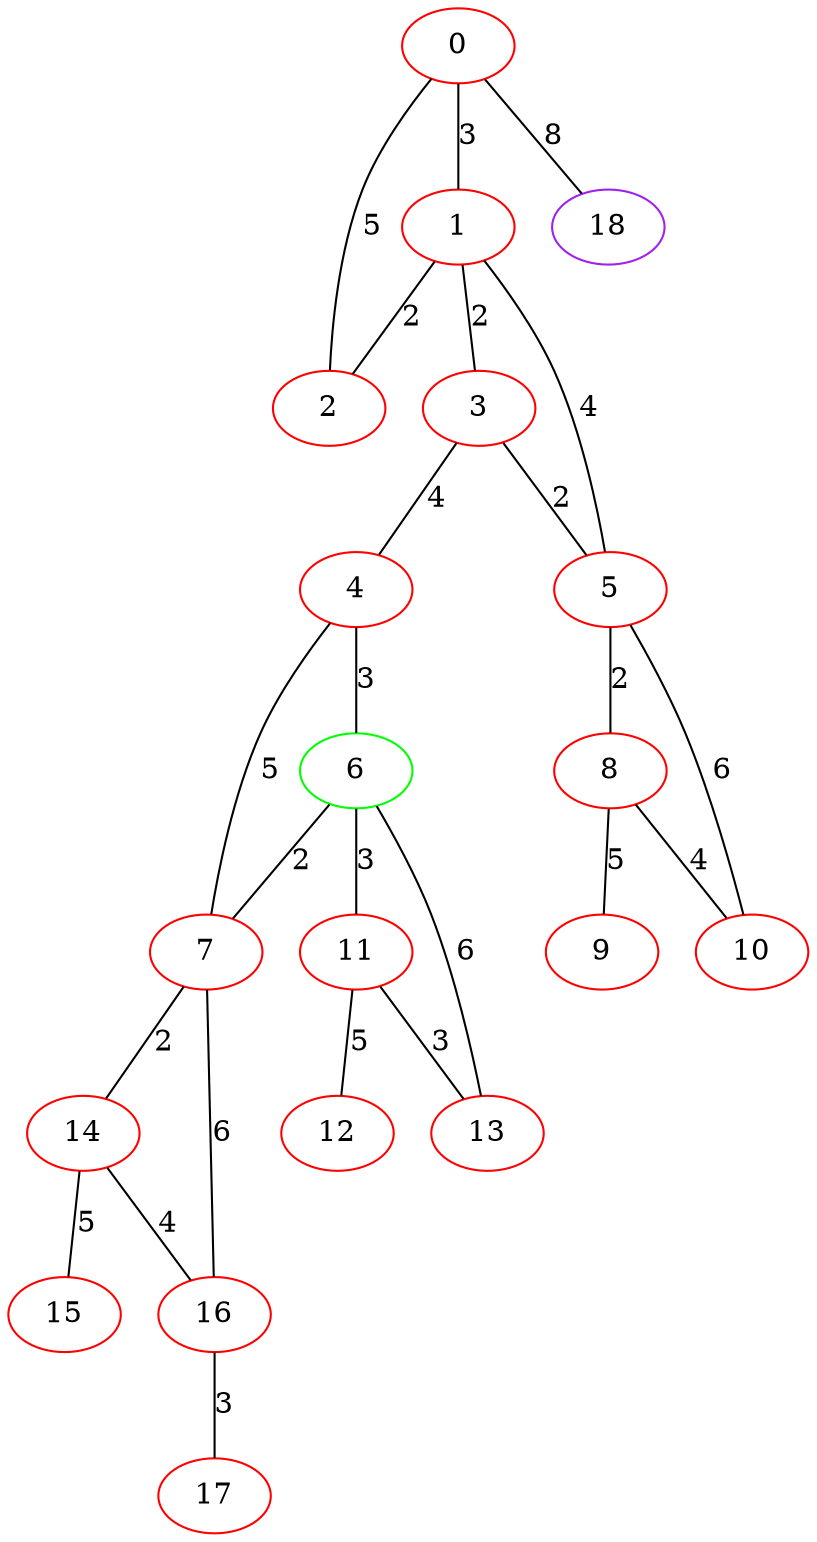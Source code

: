 graph "" {
0 [color=red, weight=1];
1 [color=red, weight=1];
2 [color=red, weight=1];
3 [color=red, weight=1];
4 [color=red, weight=1];
5 [color=red, weight=1];
6 [color=green, weight=2];
7 [color=red, weight=1];
8 [color=red, weight=1];
9 [color=red, weight=1];
10 [color=red, weight=1];
11 [color=red, weight=1];
12 [color=red, weight=1];
13 [color=red, weight=1];
14 [color=red, weight=1];
15 [color=red, weight=1];
16 [color=red, weight=1];
17 [color=red, weight=1];
18 [color=purple, weight=4];
0 -- 1  [key=0, label=3];
0 -- 2  [key=0, label=5];
0 -- 18  [key=0, label=8];
1 -- 2  [key=0, label=2];
1 -- 3  [key=0, label=2];
1 -- 5  [key=0, label=4];
3 -- 4  [key=0, label=4];
3 -- 5  [key=0, label=2];
4 -- 6  [key=0, label=3];
4 -- 7  [key=0, label=5];
5 -- 8  [key=0, label=2];
5 -- 10  [key=0, label=6];
6 -- 11  [key=0, label=3];
6 -- 13  [key=0, label=6];
6 -- 7  [key=0, label=2];
7 -- 16  [key=0, label=6];
7 -- 14  [key=0, label=2];
8 -- 9  [key=0, label=5];
8 -- 10  [key=0, label=4];
11 -- 12  [key=0, label=5];
11 -- 13  [key=0, label=3];
14 -- 16  [key=0, label=4];
14 -- 15  [key=0, label=5];
16 -- 17  [key=0, label=3];
}
